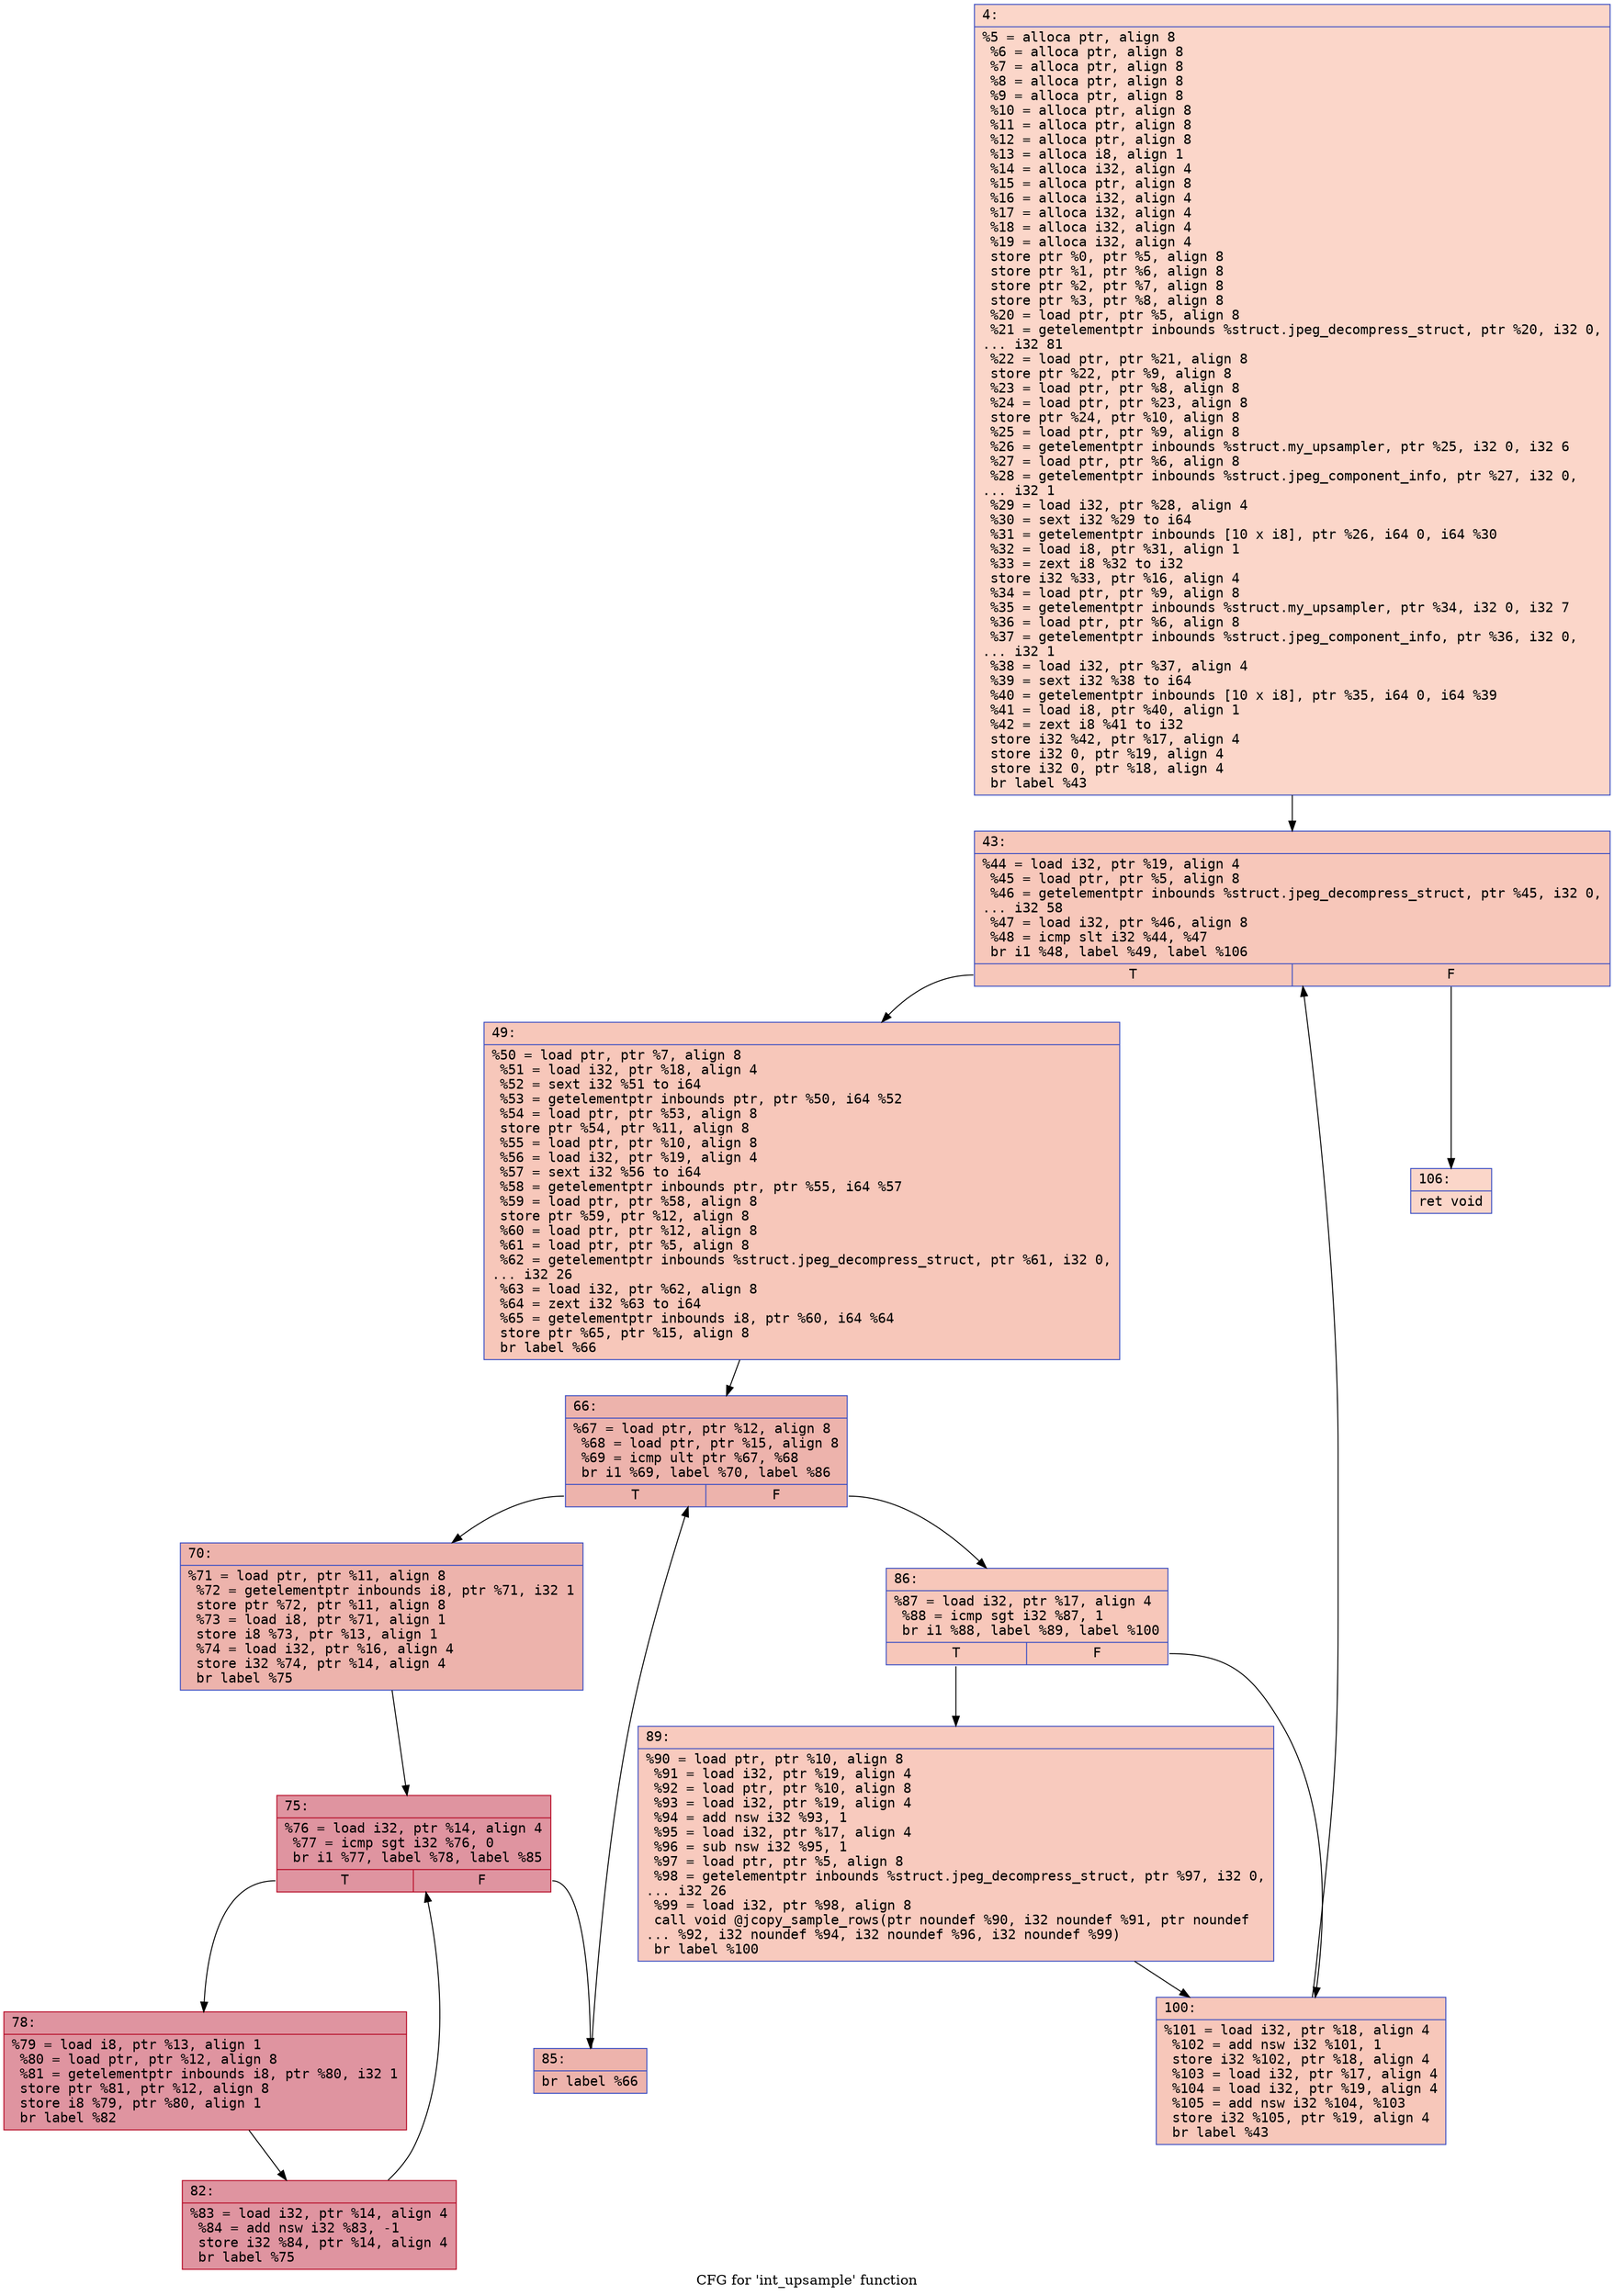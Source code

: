 digraph "CFG for 'int_upsample' function" {
	label="CFG for 'int_upsample' function";

	Node0x6000002de3f0 [shape=record,color="#3d50c3ff", style=filled, fillcolor="#f6a38570" fontname="Courier",label="{4:\l|  %5 = alloca ptr, align 8\l  %6 = alloca ptr, align 8\l  %7 = alloca ptr, align 8\l  %8 = alloca ptr, align 8\l  %9 = alloca ptr, align 8\l  %10 = alloca ptr, align 8\l  %11 = alloca ptr, align 8\l  %12 = alloca ptr, align 8\l  %13 = alloca i8, align 1\l  %14 = alloca i32, align 4\l  %15 = alloca ptr, align 8\l  %16 = alloca i32, align 4\l  %17 = alloca i32, align 4\l  %18 = alloca i32, align 4\l  %19 = alloca i32, align 4\l  store ptr %0, ptr %5, align 8\l  store ptr %1, ptr %6, align 8\l  store ptr %2, ptr %7, align 8\l  store ptr %3, ptr %8, align 8\l  %20 = load ptr, ptr %5, align 8\l  %21 = getelementptr inbounds %struct.jpeg_decompress_struct, ptr %20, i32 0,\l... i32 81\l  %22 = load ptr, ptr %21, align 8\l  store ptr %22, ptr %9, align 8\l  %23 = load ptr, ptr %8, align 8\l  %24 = load ptr, ptr %23, align 8\l  store ptr %24, ptr %10, align 8\l  %25 = load ptr, ptr %9, align 8\l  %26 = getelementptr inbounds %struct.my_upsampler, ptr %25, i32 0, i32 6\l  %27 = load ptr, ptr %6, align 8\l  %28 = getelementptr inbounds %struct.jpeg_component_info, ptr %27, i32 0,\l... i32 1\l  %29 = load i32, ptr %28, align 4\l  %30 = sext i32 %29 to i64\l  %31 = getelementptr inbounds [10 x i8], ptr %26, i64 0, i64 %30\l  %32 = load i8, ptr %31, align 1\l  %33 = zext i8 %32 to i32\l  store i32 %33, ptr %16, align 4\l  %34 = load ptr, ptr %9, align 8\l  %35 = getelementptr inbounds %struct.my_upsampler, ptr %34, i32 0, i32 7\l  %36 = load ptr, ptr %6, align 8\l  %37 = getelementptr inbounds %struct.jpeg_component_info, ptr %36, i32 0,\l... i32 1\l  %38 = load i32, ptr %37, align 4\l  %39 = sext i32 %38 to i64\l  %40 = getelementptr inbounds [10 x i8], ptr %35, i64 0, i64 %39\l  %41 = load i8, ptr %40, align 1\l  %42 = zext i8 %41 to i32\l  store i32 %42, ptr %17, align 4\l  store i32 0, ptr %19, align 4\l  store i32 0, ptr %18, align 4\l  br label %43\l}"];
	Node0x6000002de3f0 -> Node0x6000002de440[tooltip="4 -> 43\nProbability 100.00%" ];
	Node0x6000002de440 [shape=record,color="#3d50c3ff", style=filled, fillcolor="#ec7f6370" fontname="Courier",label="{43:\l|  %44 = load i32, ptr %19, align 4\l  %45 = load ptr, ptr %5, align 8\l  %46 = getelementptr inbounds %struct.jpeg_decompress_struct, ptr %45, i32 0,\l... i32 58\l  %47 = load i32, ptr %46, align 8\l  %48 = icmp slt i32 %44, %47\l  br i1 %48, label %49, label %106\l|{<s0>T|<s1>F}}"];
	Node0x6000002de440:s0 -> Node0x6000002de490[tooltip="43 -> 49\nProbability 96.88%" ];
	Node0x6000002de440:s1 -> Node0x6000002de7b0[tooltip="43 -> 106\nProbability 3.12%" ];
	Node0x6000002de490 [shape=record,color="#3d50c3ff", style=filled, fillcolor="#ec7f6370" fontname="Courier",label="{49:\l|  %50 = load ptr, ptr %7, align 8\l  %51 = load i32, ptr %18, align 4\l  %52 = sext i32 %51 to i64\l  %53 = getelementptr inbounds ptr, ptr %50, i64 %52\l  %54 = load ptr, ptr %53, align 8\l  store ptr %54, ptr %11, align 8\l  %55 = load ptr, ptr %10, align 8\l  %56 = load i32, ptr %19, align 4\l  %57 = sext i32 %56 to i64\l  %58 = getelementptr inbounds ptr, ptr %55, i64 %57\l  %59 = load ptr, ptr %58, align 8\l  store ptr %59, ptr %12, align 8\l  %60 = load ptr, ptr %12, align 8\l  %61 = load ptr, ptr %5, align 8\l  %62 = getelementptr inbounds %struct.jpeg_decompress_struct, ptr %61, i32 0,\l... i32 26\l  %63 = load i32, ptr %62, align 8\l  %64 = zext i32 %63 to i64\l  %65 = getelementptr inbounds i8, ptr %60, i64 %64\l  store ptr %65, ptr %15, align 8\l  br label %66\l}"];
	Node0x6000002de490 -> Node0x6000002de4e0[tooltip="49 -> 66\nProbability 100.00%" ];
	Node0x6000002de4e0 [shape=record,color="#3d50c3ff", style=filled, fillcolor="#d6524470" fontname="Courier",label="{66:\l|  %67 = load ptr, ptr %12, align 8\l  %68 = load ptr, ptr %15, align 8\l  %69 = icmp ult ptr %67, %68\l  br i1 %69, label %70, label %86\l|{<s0>T|<s1>F}}"];
	Node0x6000002de4e0:s0 -> Node0x6000002de530[tooltip="66 -> 70\nProbability 96.88%" ];
	Node0x6000002de4e0:s1 -> Node0x6000002de6c0[tooltip="66 -> 86\nProbability 3.12%" ];
	Node0x6000002de530 [shape=record,color="#3d50c3ff", style=filled, fillcolor="#d6524470" fontname="Courier",label="{70:\l|  %71 = load ptr, ptr %11, align 8\l  %72 = getelementptr inbounds i8, ptr %71, i32 1\l  store ptr %72, ptr %11, align 8\l  %73 = load i8, ptr %71, align 1\l  store i8 %73, ptr %13, align 1\l  %74 = load i32, ptr %16, align 4\l  store i32 %74, ptr %14, align 4\l  br label %75\l}"];
	Node0x6000002de530 -> Node0x6000002de580[tooltip="70 -> 75\nProbability 100.00%" ];
	Node0x6000002de580 [shape=record,color="#b70d28ff", style=filled, fillcolor="#b70d2870" fontname="Courier",label="{75:\l|  %76 = load i32, ptr %14, align 4\l  %77 = icmp sgt i32 %76, 0\l  br i1 %77, label %78, label %85\l|{<s0>T|<s1>F}}"];
	Node0x6000002de580:s0 -> Node0x6000002de5d0[tooltip="75 -> 78\nProbability 96.88%" ];
	Node0x6000002de580:s1 -> Node0x6000002de670[tooltip="75 -> 85\nProbability 3.12%" ];
	Node0x6000002de5d0 [shape=record,color="#b70d28ff", style=filled, fillcolor="#b70d2870" fontname="Courier",label="{78:\l|  %79 = load i8, ptr %13, align 1\l  %80 = load ptr, ptr %12, align 8\l  %81 = getelementptr inbounds i8, ptr %80, i32 1\l  store ptr %81, ptr %12, align 8\l  store i8 %79, ptr %80, align 1\l  br label %82\l}"];
	Node0x6000002de5d0 -> Node0x6000002de620[tooltip="78 -> 82\nProbability 100.00%" ];
	Node0x6000002de620 [shape=record,color="#b70d28ff", style=filled, fillcolor="#b70d2870" fontname="Courier",label="{82:\l|  %83 = load i32, ptr %14, align 4\l  %84 = add nsw i32 %83, -1\l  store i32 %84, ptr %14, align 4\l  br label %75\l}"];
	Node0x6000002de620 -> Node0x6000002de580[tooltip="82 -> 75\nProbability 100.00%" ];
	Node0x6000002de670 [shape=record,color="#3d50c3ff", style=filled, fillcolor="#d6524470" fontname="Courier",label="{85:\l|  br label %66\l}"];
	Node0x6000002de670 -> Node0x6000002de4e0[tooltip="85 -> 66\nProbability 100.00%" ];
	Node0x6000002de6c0 [shape=record,color="#3d50c3ff", style=filled, fillcolor="#ec7f6370" fontname="Courier",label="{86:\l|  %87 = load i32, ptr %17, align 4\l  %88 = icmp sgt i32 %87, 1\l  br i1 %88, label %89, label %100\l|{<s0>T|<s1>F}}"];
	Node0x6000002de6c0:s0 -> Node0x6000002de710[tooltip="86 -> 89\nProbability 50.00%" ];
	Node0x6000002de6c0:s1 -> Node0x6000002de760[tooltip="86 -> 100\nProbability 50.00%" ];
	Node0x6000002de710 [shape=record,color="#3d50c3ff", style=filled, fillcolor="#ef886b70" fontname="Courier",label="{89:\l|  %90 = load ptr, ptr %10, align 8\l  %91 = load i32, ptr %19, align 4\l  %92 = load ptr, ptr %10, align 8\l  %93 = load i32, ptr %19, align 4\l  %94 = add nsw i32 %93, 1\l  %95 = load i32, ptr %17, align 4\l  %96 = sub nsw i32 %95, 1\l  %97 = load ptr, ptr %5, align 8\l  %98 = getelementptr inbounds %struct.jpeg_decompress_struct, ptr %97, i32 0,\l... i32 26\l  %99 = load i32, ptr %98, align 8\l  call void @jcopy_sample_rows(ptr noundef %90, i32 noundef %91, ptr noundef\l... %92, i32 noundef %94, i32 noundef %96, i32 noundef %99)\l  br label %100\l}"];
	Node0x6000002de710 -> Node0x6000002de760[tooltip="89 -> 100\nProbability 100.00%" ];
	Node0x6000002de760 [shape=record,color="#3d50c3ff", style=filled, fillcolor="#ec7f6370" fontname="Courier",label="{100:\l|  %101 = load i32, ptr %18, align 4\l  %102 = add nsw i32 %101, 1\l  store i32 %102, ptr %18, align 4\l  %103 = load i32, ptr %17, align 4\l  %104 = load i32, ptr %19, align 4\l  %105 = add nsw i32 %104, %103\l  store i32 %105, ptr %19, align 4\l  br label %43\l}"];
	Node0x6000002de760 -> Node0x6000002de440[tooltip="100 -> 43\nProbability 100.00%" ];
	Node0x6000002de7b0 [shape=record,color="#3d50c3ff", style=filled, fillcolor="#f6a38570" fontname="Courier",label="{106:\l|  ret void\l}"];
}
